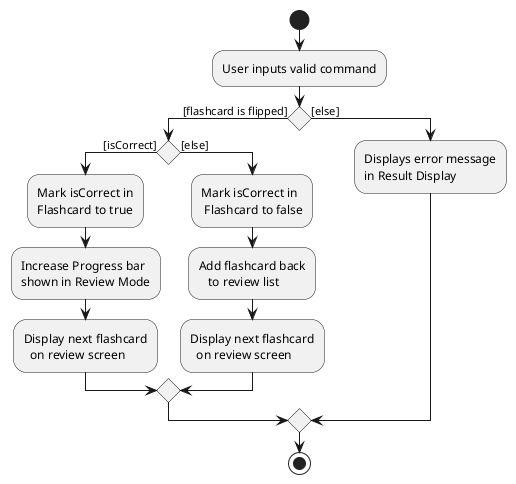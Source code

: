 @startuml
start
:User inputs valid command;

'Since the beta syntax does not support placing the condition outside the
'diamond we place it as the true branch instead.

if () then ([flashcard is flipped])
    if () then ([isCorrect])
    :Mark isCorrect in
    Flashcard to true;
    :Increase Progress bar
    shown in Review Mode;
    :Display next flashcard
      on review screen;
    else ([else])
        :Mark isCorrect in
         Flashcard to false;
        :Add flashcard back
           to review list;
        :Display next flashcard
          on review screen;
    endif
else ([else])
    :Displays error message
    in Result Display;

endif

stop
@enduml
